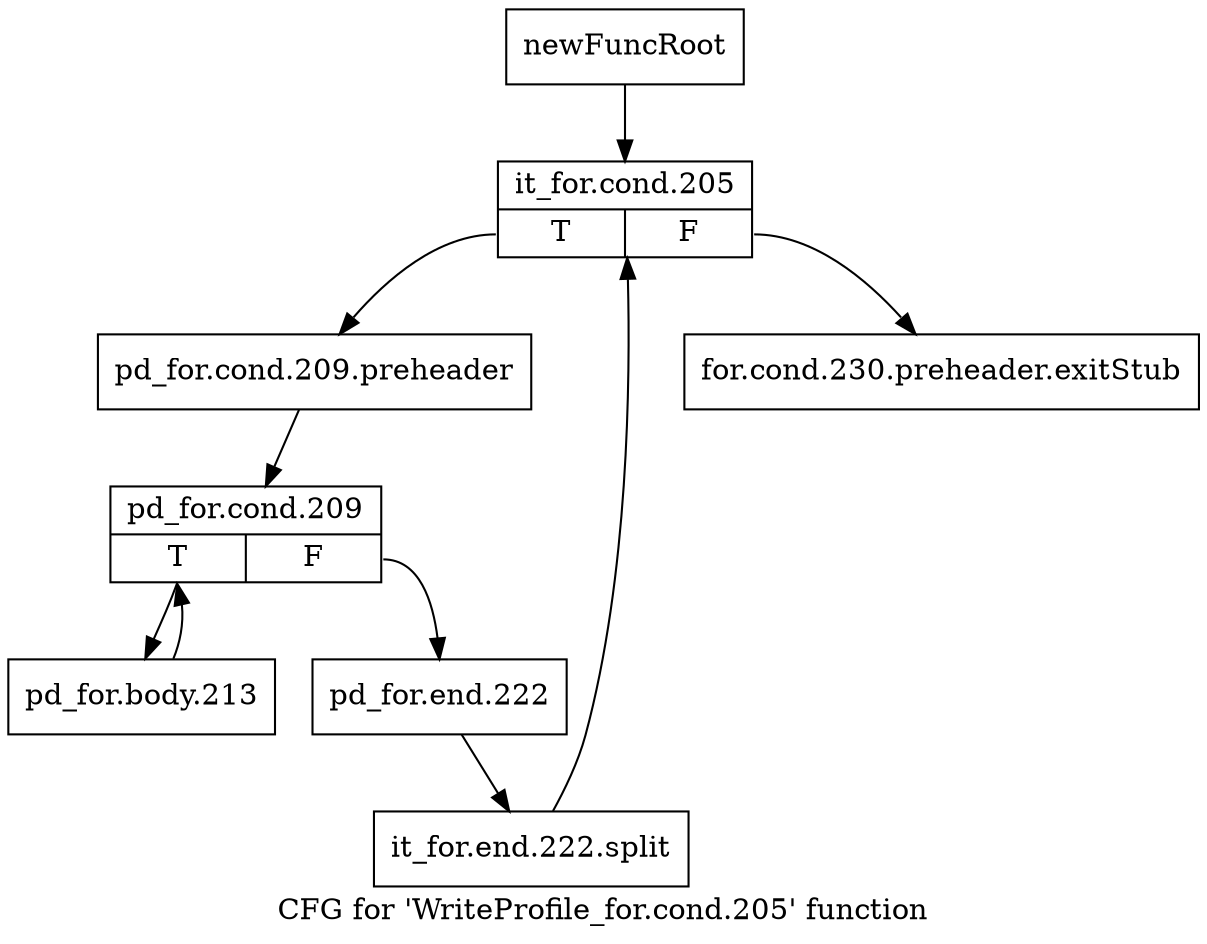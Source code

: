 digraph "CFG for 'WriteProfile_for.cond.205' function" {
	label="CFG for 'WriteProfile_for.cond.205' function";

	Node0x304ce80 [shape=record,label="{newFuncRoot}"];
	Node0x304ce80 -> Node0x304cf20;
	Node0x304ced0 [shape=record,label="{for.cond.230.preheader.exitStub}"];
	Node0x304cf20 [shape=record,label="{it_for.cond.205|{<s0>T|<s1>F}}"];
	Node0x304cf20:s0 -> Node0x304cf70;
	Node0x304cf20:s1 -> Node0x304ced0;
	Node0x304cf70 [shape=record,label="{pd_for.cond.209.preheader}"];
	Node0x304cf70 -> Node0x304cfc0;
	Node0x304cfc0 [shape=record,label="{pd_for.cond.209|{<s0>T|<s1>F}}"];
	Node0x304cfc0:s0 -> Node0x304d060;
	Node0x304cfc0:s1 -> Node0x304d010;
	Node0x304d010 [shape=record,label="{pd_for.end.222}"];
	Node0x304d010 -> Node0x3882cf0;
	Node0x3882cf0 [shape=record,label="{it_for.end.222.split}"];
	Node0x3882cf0 -> Node0x304cf20;
	Node0x304d060 [shape=record,label="{pd_for.body.213}"];
	Node0x304d060 -> Node0x304cfc0;
}
